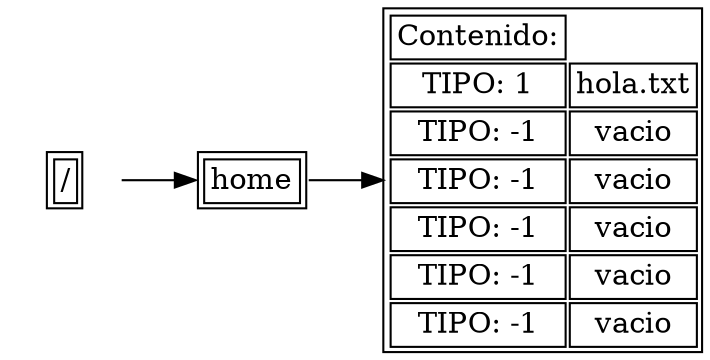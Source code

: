 digraph juego4 { 
node [shape=plaintext] 
rankdir=LR 
nodei3[shape=none, margin=0, label=< 
<TABLE> 
<TR><TD>home</TD></TR>
</TABLE>>]
nodep1[shape=none, margin=0, label=<
<TABLE>
<TR><TD>Contenido:</TD></TR>
<TR><TD>TIPO: 1</TD><TD>hola.txt</TD></TR>
<TR><TD>TIPO: -1</TD><TD>vacio</TD></TR>
<TR><TD>TIPO: -1</TD><TD>vacio</TD></TR>
<TR><TD>TIPO: -1</TD><TD>vacio</TD></TR>
<TR><TD>TIPO: -1</TD><TD>vacio</TD></TR>
<TR><TD>TIPO: -1</TD><TD>vacio</TD></TR>
</TABLE>>]
nodei3->nodep1;
nodei1[shape=none, margin=0, label=< 
<TABLE> 
<TR><TD>/</TD></TR>
</TABLE>>]
nodei1->nodei3;
}